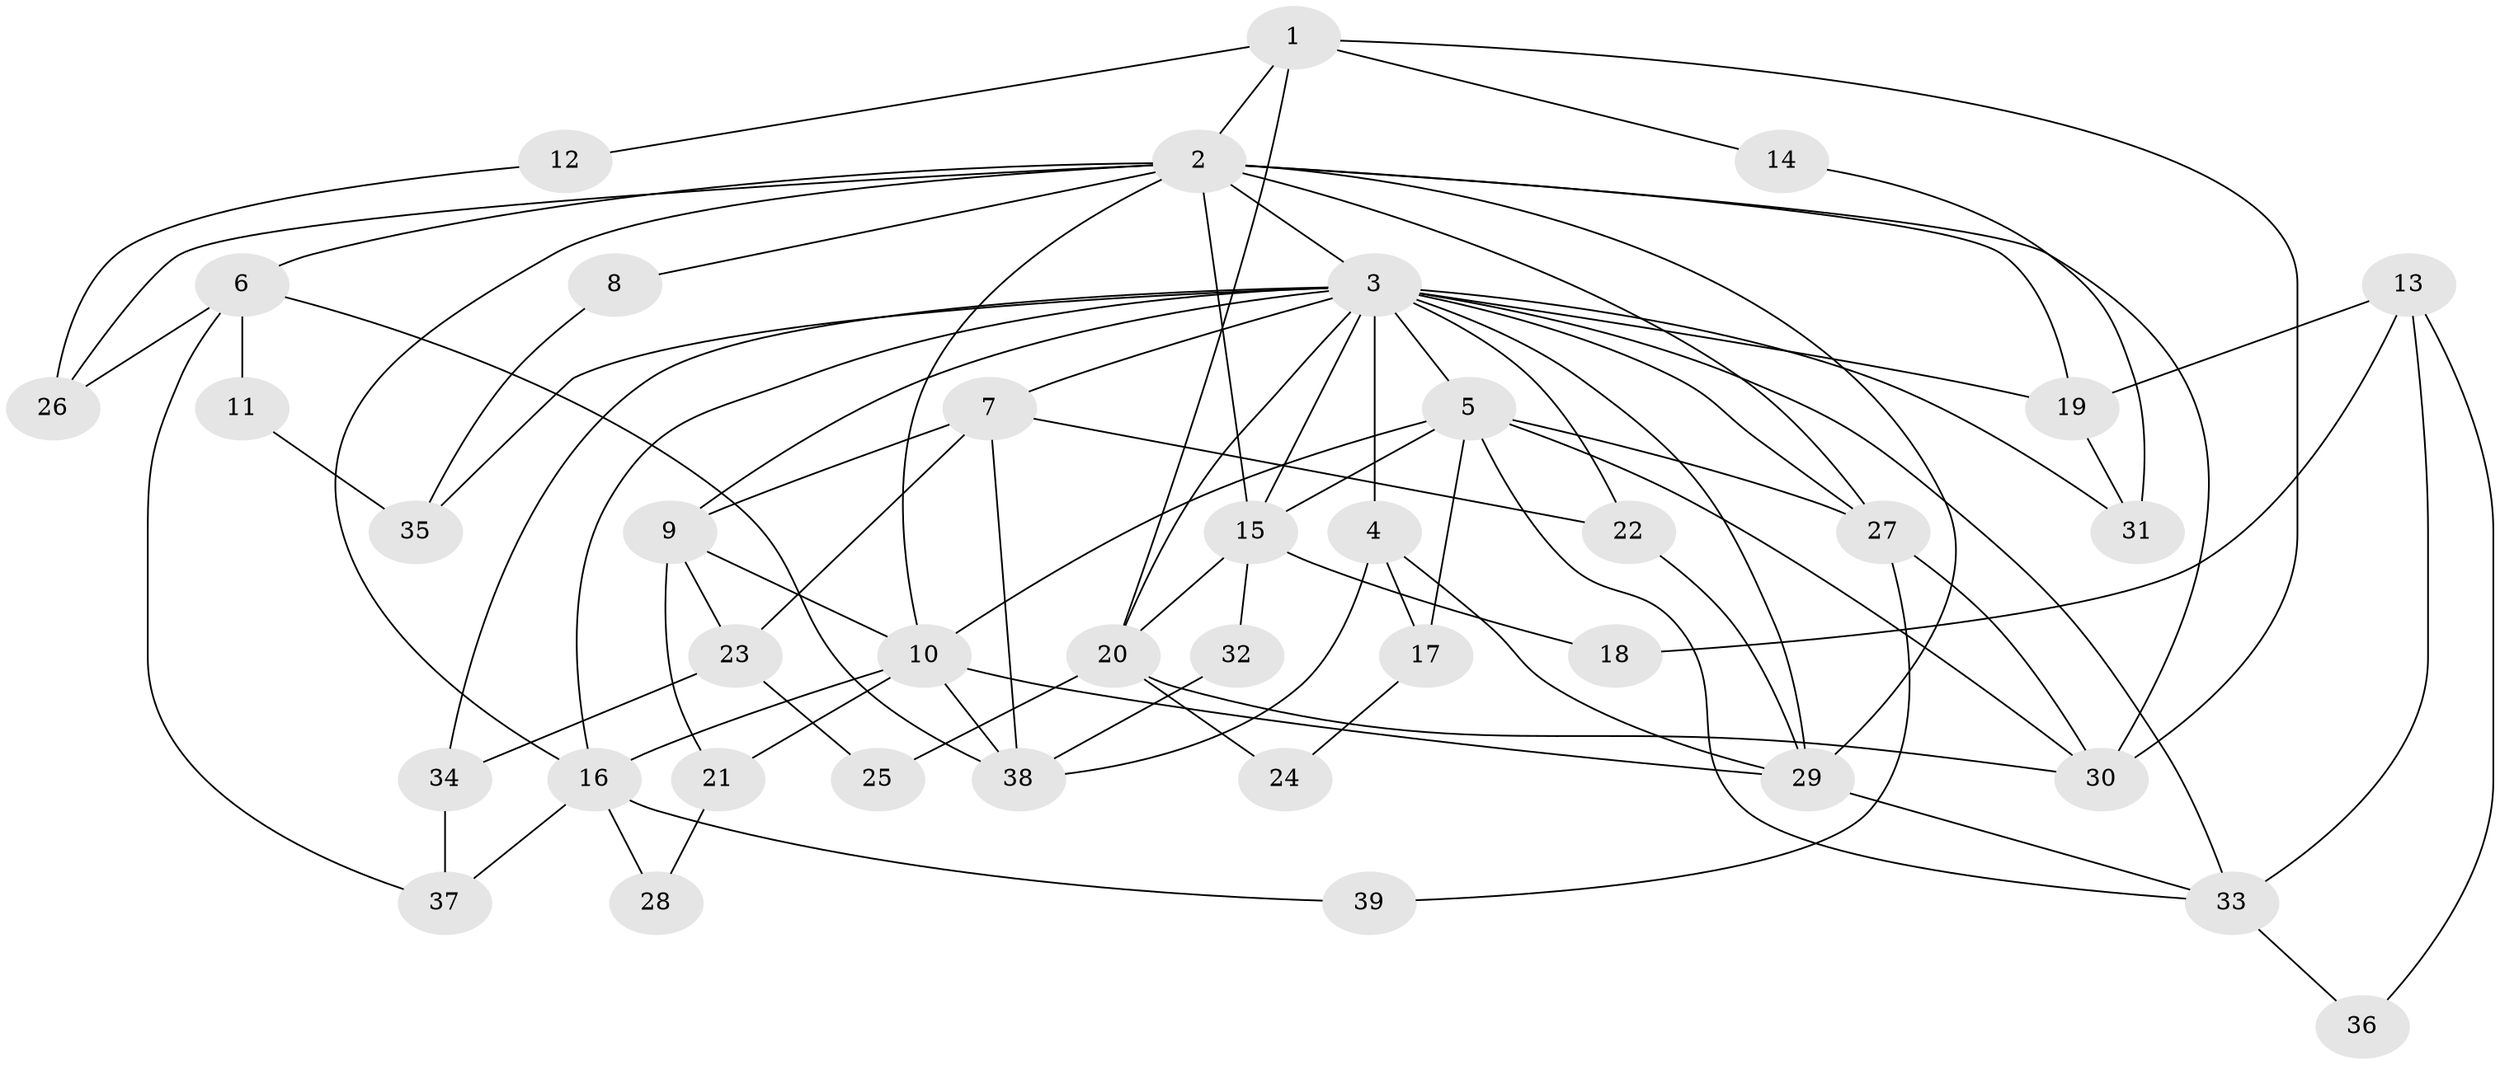 // original degree distribution, {5: 0.25, 4: 0.234375, 6: 0.15625, 3: 0.15625, 2: 0.203125}
// Generated by graph-tools (version 1.1) at 2025/50/03/04/25 22:50:50]
// undirected, 39 vertices, 84 edges
graph export_dot {
  node [color=gray90,style=filled];
  1;
  2;
  3;
  4;
  5;
  6;
  7;
  8;
  9;
  10;
  11;
  12;
  13;
  14;
  15;
  16;
  17;
  18;
  19;
  20;
  21;
  22;
  23;
  24;
  25;
  26;
  27;
  28;
  29;
  30;
  31;
  32;
  33;
  34;
  35;
  36;
  37;
  38;
  39;
  1 -- 2 [weight=1.0];
  1 -- 12 [weight=1.0];
  1 -- 14 [weight=1.0];
  1 -- 20 [weight=1.0];
  1 -- 30 [weight=1.0];
  2 -- 3 [weight=3.0];
  2 -- 6 [weight=1.0];
  2 -- 8 [weight=1.0];
  2 -- 10 [weight=1.0];
  2 -- 15 [weight=1.0];
  2 -- 16 [weight=1.0];
  2 -- 19 [weight=1.0];
  2 -- 26 [weight=2.0];
  2 -- 27 [weight=2.0];
  2 -- 29 [weight=1.0];
  2 -- 30 [weight=1.0];
  3 -- 4 [weight=1.0];
  3 -- 5 [weight=1.0];
  3 -- 7 [weight=1.0];
  3 -- 9 [weight=1.0];
  3 -- 15 [weight=1.0];
  3 -- 16 [weight=1.0];
  3 -- 19 [weight=2.0];
  3 -- 20 [weight=1.0];
  3 -- 22 [weight=2.0];
  3 -- 27 [weight=1.0];
  3 -- 29 [weight=1.0];
  3 -- 31 [weight=1.0];
  3 -- 33 [weight=1.0];
  3 -- 34 [weight=2.0];
  3 -- 35 [weight=2.0];
  4 -- 17 [weight=1.0];
  4 -- 29 [weight=1.0];
  4 -- 38 [weight=1.0];
  5 -- 10 [weight=2.0];
  5 -- 15 [weight=1.0];
  5 -- 17 [weight=1.0];
  5 -- 27 [weight=1.0];
  5 -- 30 [weight=1.0];
  5 -- 33 [weight=1.0];
  6 -- 11 [weight=1.0];
  6 -- 26 [weight=1.0];
  6 -- 37 [weight=1.0];
  6 -- 38 [weight=1.0];
  7 -- 9 [weight=1.0];
  7 -- 22 [weight=1.0];
  7 -- 23 [weight=2.0];
  7 -- 38 [weight=1.0];
  8 -- 35 [weight=1.0];
  9 -- 10 [weight=2.0];
  9 -- 21 [weight=1.0];
  9 -- 23 [weight=1.0];
  10 -- 16 [weight=2.0];
  10 -- 21 [weight=1.0];
  10 -- 29 [weight=1.0];
  10 -- 38 [weight=1.0];
  11 -- 35 [weight=1.0];
  12 -- 26 [weight=1.0];
  13 -- 18 [weight=1.0];
  13 -- 19 [weight=1.0];
  13 -- 33 [weight=1.0];
  13 -- 36 [weight=1.0];
  14 -- 31 [weight=1.0];
  15 -- 18 [weight=1.0];
  15 -- 20 [weight=1.0];
  15 -- 32 [weight=1.0];
  16 -- 28 [weight=1.0];
  16 -- 37 [weight=1.0];
  16 -- 39 [weight=1.0];
  17 -- 24 [weight=1.0];
  19 -- 31 [weight=1.0];
  20 -- 24 [weight=1.0];
  20 -- 25 [weight=1.0];
  20 -- 30 [weight=1.0];
  21 -- 28 [weight=1.0];
  22 -- 29 [weight=1.0];
  23 -- 25 [weight=1.0];
  23 -- 34 [weight=1.0];
  27 -- 30 [weight=1.0];
  27 -- 39 [weight=1.0];
  29 -- 33 [weight=1.0];
  32 -- 38 [weight=1.0];
  33 -- 36 [weight=1.0];
  34 -- 37 [weight=1.0];
}
